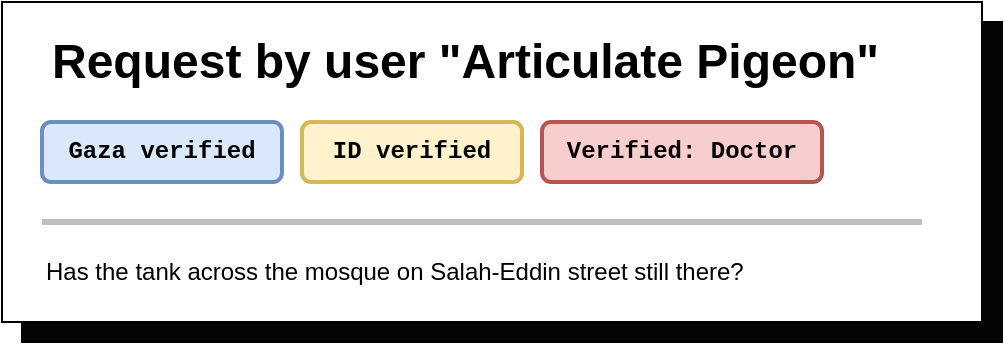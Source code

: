 <mxfile version="21.2.8" type="device">
  <diagram name="Page-1" id="vob6mlJYGoD9x8vU_uJa">
    <mxGraphModel dx="1026" dy="598" grid="1" gridSize="10" guides="1" tooltips="1" connect="1" arrows="1" fold="1" page="1" pageScale="1" pageWidth="827" pageHeight="1169" math="0" shadow="0">
      <root>
        <mxCell id="0" />
        <mxCell id="1" parent="0" />
        <mxCell id="Yu8XarsOaYoqGkIil_jq-12" value="" style="rounded=0;whiteSpace=wrap;html=1;fillColor=#050505;" vertex="1" parent="1">
          <mxGeometry x="120" y="230" width="490" height="160" as="geometry" />
        </mxCell>
        <mxCell id="Yu8XarsOaYoqGkIil_jq-10" value="" style="rounded=0;whiteSpace=wrap;html=1;" vertex="1" parent="1">
          <mxGeometry x="110" y="220" width="490" height="160" as="geometry" />
        </mxCell>
        <mxCell id="Yu8XarsOaYoqGkIil_jq-2" value="&lt;h1&gt;&lt;span style=&quot;background-color: initial;&quot;&gt;Request by user&amp;nbsp;&lt;/span&gt;&quot;Articulate Pigeon&quot;&lt;br&gt;&lt;/h1&gt;" style="text;html=1;strokeColor=none;fillColor=none;spacing=5;spacingTop=-20;whiteSpace=wrap;overflow=hidden;rounded=0;" vertex="1" parent="1">
          <mxGeometry x="130" y="230" width="430" height="120" as="geometry" />
        </mxCell>
        <mxCell id="Yu8XarsOaYoqGkIil_jq-4" value="Gaza verified" style="rounded=1;whiteSpace=wrap;html=1;fontFamily=Courier New;fontStyle=1;fillColor=#dae8fc;strokeColor=#6c8ebf;strokeWidth=2;" vertex="1" parent="1">
          <mxGeometry x="130" y="280" width="120" height="30" as="geometry" />
        </mxCell>
        <mxCell id="Yu8XarsOaYoqGkIil_jq-5" value="ID verified" style="rounded=1;whiteSpace=wrap;html=1;fontFamily=Courier New;fontStyle=1;fillColor=#fff2cc;strokeColor=#d6b656;strokeWidth=2;" vertex="1" parent="1">
          <mxGeometry x="260" y="280" width="110" height="30" as="geometry" />
        </mxCell>
        <mxCell id="Yu8XarsOaYoqGkIil_jq-6" value="Verified: Doctor" style="rounded=1;whiteSpace=wrap;html=1;fontFamily=Courier New;fontStyle=1;fillColor=#f8cecc;strokeColor=#b85450;strokeWidth=2;" vertex="1" parent="1">
          <mxGeometry x="380" y="280" width="140" height="30" as="geometry" />
        </mxCell>
        <mxCell id="Yu8XarsOaYoqGkIil_jq-8" value="Has the tank across the mosque on Salah-Eddin street still there?" style="text;html=1;strokeColor=none;fillColor=none;align=left;verticalAlign=middle;whiteSpace=wrap;rounded=0;" vertex="1" parent="1">
          <mxGeometry x="130" y="340" width="430" height="30" as="geometry" />
        </mxCell>
        <mxCell id="Yu8XarsOaYoqGkIil_jq-11" value="" style="endArrow=none;html=1;strokeWidth=3;rounded=0;opacity=25;" edge="1" parent="1">
          <mxGeometry width="50" height="50" relative="1" as="geometry">
            <mxPoint x="130" y="330" as="sourcePoint" />
            <mxPoint x="570" y="330" as="targetPoint" />
          </mxGeometry>
        </mxCell>
      </root>
    </mxGraphModel>
  </diagram>
</mxfile>
